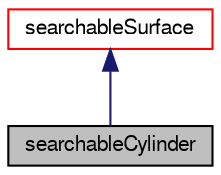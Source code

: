 digraph "searchableCylinder"
{
  bgcolor="transparent";
  edge [fontname="FreeSans",fontsize="10",labelfontname="FreeSans",labelfontsize="10"];
  node [fontname="FreeSans",fontsize="10",shape=record];
  Node4 [label="searchableCylinder",height=0.2,width=0.4,color="black", fillcolor="grey75", style="filled", fontcolor="black"];
  Node5 -> Node4 [dir="back",color="midnightblue",fontsize="10",style="solid",fontname="FreeSans"];
  Node5 [label="searchableSurface",height=0.2,width=0.4,color="red",URL="$a25234.html",tooltip="Base class of (analytical or triangulated) surface. Encapsulates all the search routines. WIP. "];
}
